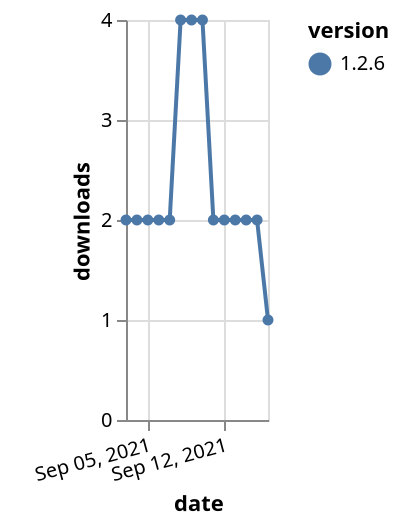 {"$schema": "https://vega.github.io/schema/vega-lite/v5.json", "description": "A simple bar chart with embedded data.", "data": {"values": [{"date": "2021-09-03", "total": 436, "delta": 2, "version": "1.2.6"}, {"date": "2021-09-04", "total": 438, "delta": 2, "version": "1.2.6"}, {"date": "2021-09-05", "total": 440, "delta": 2, "version": "1.2.6"}, {"date": "2021-09-06", "total": 442, "delta": 2, "version": "1.2.6"}, {"date": "2021-09-07", "total": 444, "delta": 2, "version": "1.2.6"}, {"date": "2021-09-08", "total": 448, "delta": 4, "version": "1.2.6"}, {"date": "2021-09-09", "total": 452, "delta": 4, "version": "1.2.6"}, {"date": "2021-09-10", "total": 456, "delta": 4, "version": "1.2.6"}, {"date": "2021-09-11", "total": 458, "delta": 2, "version": "1.2.6"}, {"date": "2021-09-12", "total": 460, "delta": 2, "version": "1.2.6"}, {"date": "2021-09-13", "total": 462, "delta": 2, "version": "1.2.6"}, {"date": "2021-09-14", "total": 464, "delta": 2, "version": "1.2.6"}, {"date": "2021-09-15", "total": 466, "delta": 2, "version": "1.2.6"}, {"date": "2021-09-16", "total": 467, "delta": 1, "version": "1.2.6"}]}, "width": "container", "mark": {"type": "line", "point": {"filled": true}}, "encoding": {"x": {"field": "date", "type": "temporal", "timeUnit": "yearmonthdate", "title": "date", "axis": {"labelAngle": -15}}, "y": {"field": "delta", "type": "quantitative", "title": "downloads"}, "color": {"field": "version", "type": "nominal"}, "tooltip": {"field": "delta"}}}